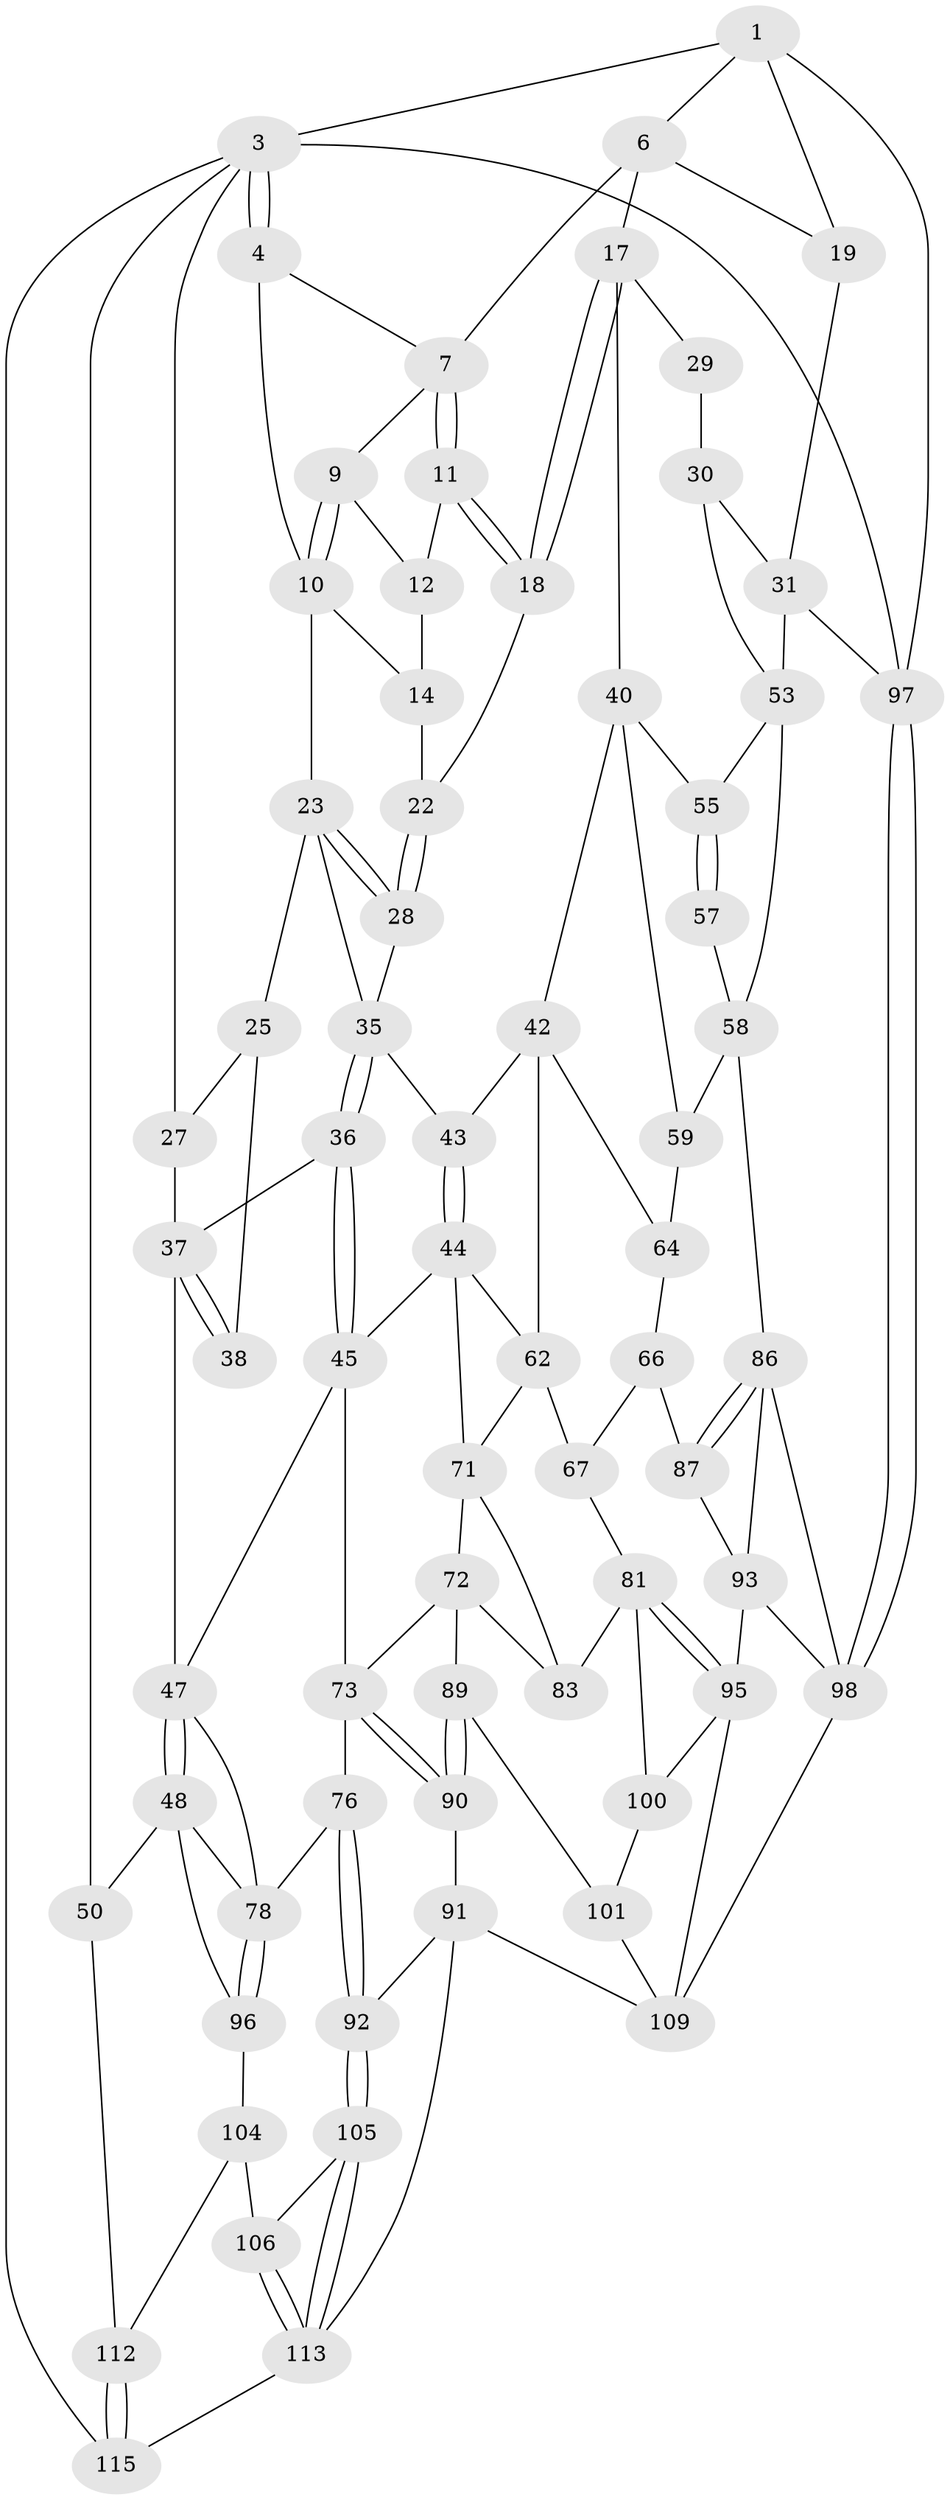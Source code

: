 // original degree distribution, {3: 0.034482758620689655, 6: 0.2672413793103448, 5: 0.4482758620689655, 4: 0.25}
// Generated by graph-tools (version 1.1) at 2025/11/02/27/25 16:11:54]
// undirected, 69 vertices, 143 edges
graph export_dot {
graph [start="1"]
  node [color=gray90,style=filled];
  1 [pos="+0.6180660202384157+0",super="+2"];
  3 [pos="+0+0",super="+51"];
  4 [pos="+0+0",super="+5"];
  6 [pos="+0.644840753759608+0.02366543775821407",super="+16"];
  7 [pos="+0.5031093914966367+0.11311992335346503",super="+8"];
  9 [pos="+0.3977577051516205+0.08922577977248293"];
  10 [pos="+0.31516037876832864+0.1617043815090008",super="+15"];
  11 [pos="+0.4936948235591061+0.156440574129292"];
  12 [pos="+0.47370879301731633+0.17089804514919152",super="+13"];
  14 [pos="+0.4084970427871569+0.1876592268144661",super="+21"];
  17 [pos="+0.6583095116196789+0.2643473242863337",super="+33"];
  18 [pos="+0.5228739091722308+0.1964046361730577"];
  19 [pos="+0.7506166874633637+0.1398796198896416",super="+20"];
  22 [pos="+0.45662037988890986+0.26531062438954994"];
  23 [pos="+0.30855614385425917+0.1795145761602561",super="+24"];
  25 [pos="+0.2706435591162064+0.2196066519368149",super="+26"];
  27 [pos="+0+0"];
  28 [pos="+0.45626634160274243+0.2698811977824386"];
  29 [pos="+0.8770871146340586+0.1921521637392685",super="+32"];
  30 [pos="+0.9108263802470329+0.1921347335419665",super="+34"];
  31 [pos="+1+0",super="+52"];
  35 [pos="+0.31006224588355197+0.2609068930329236",super="+39"];
  36 [pos="+0.22601990680288442+0.4847841198072695"];
  37 [pos="+0.2090858502036017+0.4636655404986074",super="+46"];
  38 [pos="+0.16130360838767585+0.3234926349110306"];
  40 [pos="+0.6338044361119162+0.3938558882712115",super="+41"];
  42 [pos="+0.5839284989503618+0.422838136296338",super="+61"];
  43 [pos="+0.4801602550949765+0.39506312268199534"];
  44 [pos="+0.2811889165669978+0.49445811422373265",super="+63"];
  45 [pos="+0.2307397754922835+0.4947537677171539",super="+69"];
  47 [pos="+0+0.5281527546994701",super="+70"];
  48 [pos="+0+0.6655318313820509",super="+49"];
  50 [pos="+0+0.8512096091366529"];
  53 [pos="+1+0.5184705059519567",super="+54"];
  55 [pos="+1+0.5091918279688469",super="+56"];
  57 [pos="+0.7790190290785355+0.6432655779328579"];
  58 [pos="+0.7779752441592402+0.6449654604985984",super="+85"];
  59 [pos="+0.7633212122031803+0.6469387639286015",super="+60"];
  62 [pos="+0.564166428559785+0.5277984041786669",super="+68"];
  64 [pos="+0.6569469969300925+0.5617272228219804",super="+65"];
  66 [pos="+0.6945247913076225+0.6838240395616704",super="+88"];
  67 [pos="+0.5998506660908773+0.6326315452807849",super="+80"];
  71 [pos="+0.39086192359629107+0.6204369126870074",super="+75"];
  72 [pos="+0.37600972774896513+0.6648588088652339",super="+84"];
  73 [pos="+0.32397395112815036+0.7009949749885596",super="+74"];
  76 [pos="+0.17680124509460884+0.7679628565985224",super="+77"];
  78 [pos="+0.09324331335249471+0.7344681483808791",super="+79"];
  81 [pos="+0.5945066376355522+0.7622322617552216",super="+82"];
  83 [pos="+0.4994783553552589+0.7504472701561531"];
  86 [pos="+0.8347358277572428+0.771541375008283",super="+99"];
  87 [pos="+0.7064266116748389+0.7574716879384984"];
  89 [pos="+0.3588369235717793+0.8463452334418812",super="+102"];
  90 [pos="+0.35802735108338124+0.8460759028287351"];
  91 [pos="+0.2773300882503808+0.8502612718804153",super="+116"];
  92 [pos="+0.21057500206673008+0.8346005706670451"];
  93 [pos="+0.6946033287363218+0.7819352147834765",super="+94"];
  95 [pos="+0.6443714441827351+0.8133661095438222",super="+103"];
  96 [pos="+0+0.7860285067188304"];
  97 [pos="+1+1"];
  98 [pos="+1+1",super="+108"];
  100 [pos="+0.5381180326629778+0.8454333619713754"];
  101 [pos="+0.5090541851881949+0.8619323763219935",super="+111"];
  104 [pos="+0.061754366336794875+0.8296164477586601",super="+107"];
  105 [pos="+0.17913030061500165+0.8764311407902441"];
  106 [pos="+0.09078655429238777+0.8945036052221953"];
  109 [pos="+0.6182230233434959+1",super="+110"];
  112 [pos="+0.0519804319132935+0.9116104650003454"];
  113 [pos="+0.16002717192571653+1",super="+114"];
  115 [pos="+0.13732534139744548+1"];
  1 -- 6;
  1 -- 3;
  1 -- 19;
  1 -- 97;
  3 -- 4;
  3 -- 4;
  3 -- 27;
  3 -- 115;
  3 -- 97;
  3 -- 50;
  4 -- 10;
  4 -- 7;
  6 -- 7;
  6 -- 17;
  6 -- 19;
  7 -- 11;
  7 -- 11;
  7 -- 9;
  9 -- 10;
  9 -- 10;
  9 -- 12;
  10 -- 14;
  10 -- 23;
  11 -- 12;
  11 -- 18;
  11 -- 18;
  12 -- 14 [weight=2];
  14 -- 22;
  17 -- 18;
  17 -- 18;
  17 -- 40;
  17 -- 29;
  18 -- 22;
  19 -- 31;
  22 -- 28;
  22 -- 28;
  23 -- 28;
  23 -- 28;
  23 -- 25;
  23 -- 35;
  25 -- 38 [weight=2];
  25 -- 27;
  27 -- 37;
  28 -- 35;
  29 -- 30 [weight=2];
  30 -- 31;
  30 -- 53;
  31 -- 97;
  31 -- 53;
  35 -- 36;
  35 -- 36;
  35 -- 43;
  36 -- 37;
  36 -- 45;
  36 -- 45;
  37 -- 38;
  37 -- 38;
  37 -- 47;
  40 -- 55;
  40 -- 42;
  40 -- 59;
  42 -- 43;
  42 -- 64;
  42 -- 62;
  43 -- 44;
  43 -- 44;
  44 -- 45;
  44 -- 62;
  44 -- 71;
  45 -- 73;
  45 -- 47;
  47 -- 48;
  47 -- 48;
  47 -- 78;
  48 -- 78;
  48 -- 50;
  48 -- 96;
  50 -- 112;
  53 -- 55;
  53 -- 58;
  55 -- 57 [weight=2];
  55 -- 57;
  57 -- 58;
  58 -- 59;
  58 -- 86;
  59 -- 64 [weight=2];
  62 -- 67;
  62 -- 71;
  64 -- 66;
  66 -- 67 [weight=2];
  66 -- 87;
  67 -- 81;
  71 -- 72;
  71 -- 83;
  72 -- 73;
  72 -- 89;
  72 -- 83;
  73 -- 90;
  73 -- 90;
  73 -- 76;
  76 -- 92;
  76 -- 92;
  76 -- 78;
  78 -- 96;
  78 -- 96;
  81 -- 95;
  81 -- 95;
  81 -- 83;
  81 -- 100;
  86 -- 87;
  86 -- 87;
  86 -- 98;
  86 -- 93;
  87 -- 93;
  89 -- 90;
  89 -- 90;
  89 -- 101 [weight=2];
  90 -- 91;
  91 -- 92;
  91 -- 113;
  91 -- 109;
  92 -- 105;
  92 -- 105;
  93 -- 98;
  93 -- 95;
  95 -- 100;
  95 -- 109;
  96 -- 104;
  97 -- 98;
  97 -- 98;
  98 -- 109;
  100 -- 101;
  101 -- 109;
  104 -- 106;
  104 -- 112;
  105 -- 106;
  105 -- 113;
  105 -- 113;
  106 -- 113;
  106 -- 113;
  112 -- 115;
  112 -- 115;
  113 -- 115;
}
